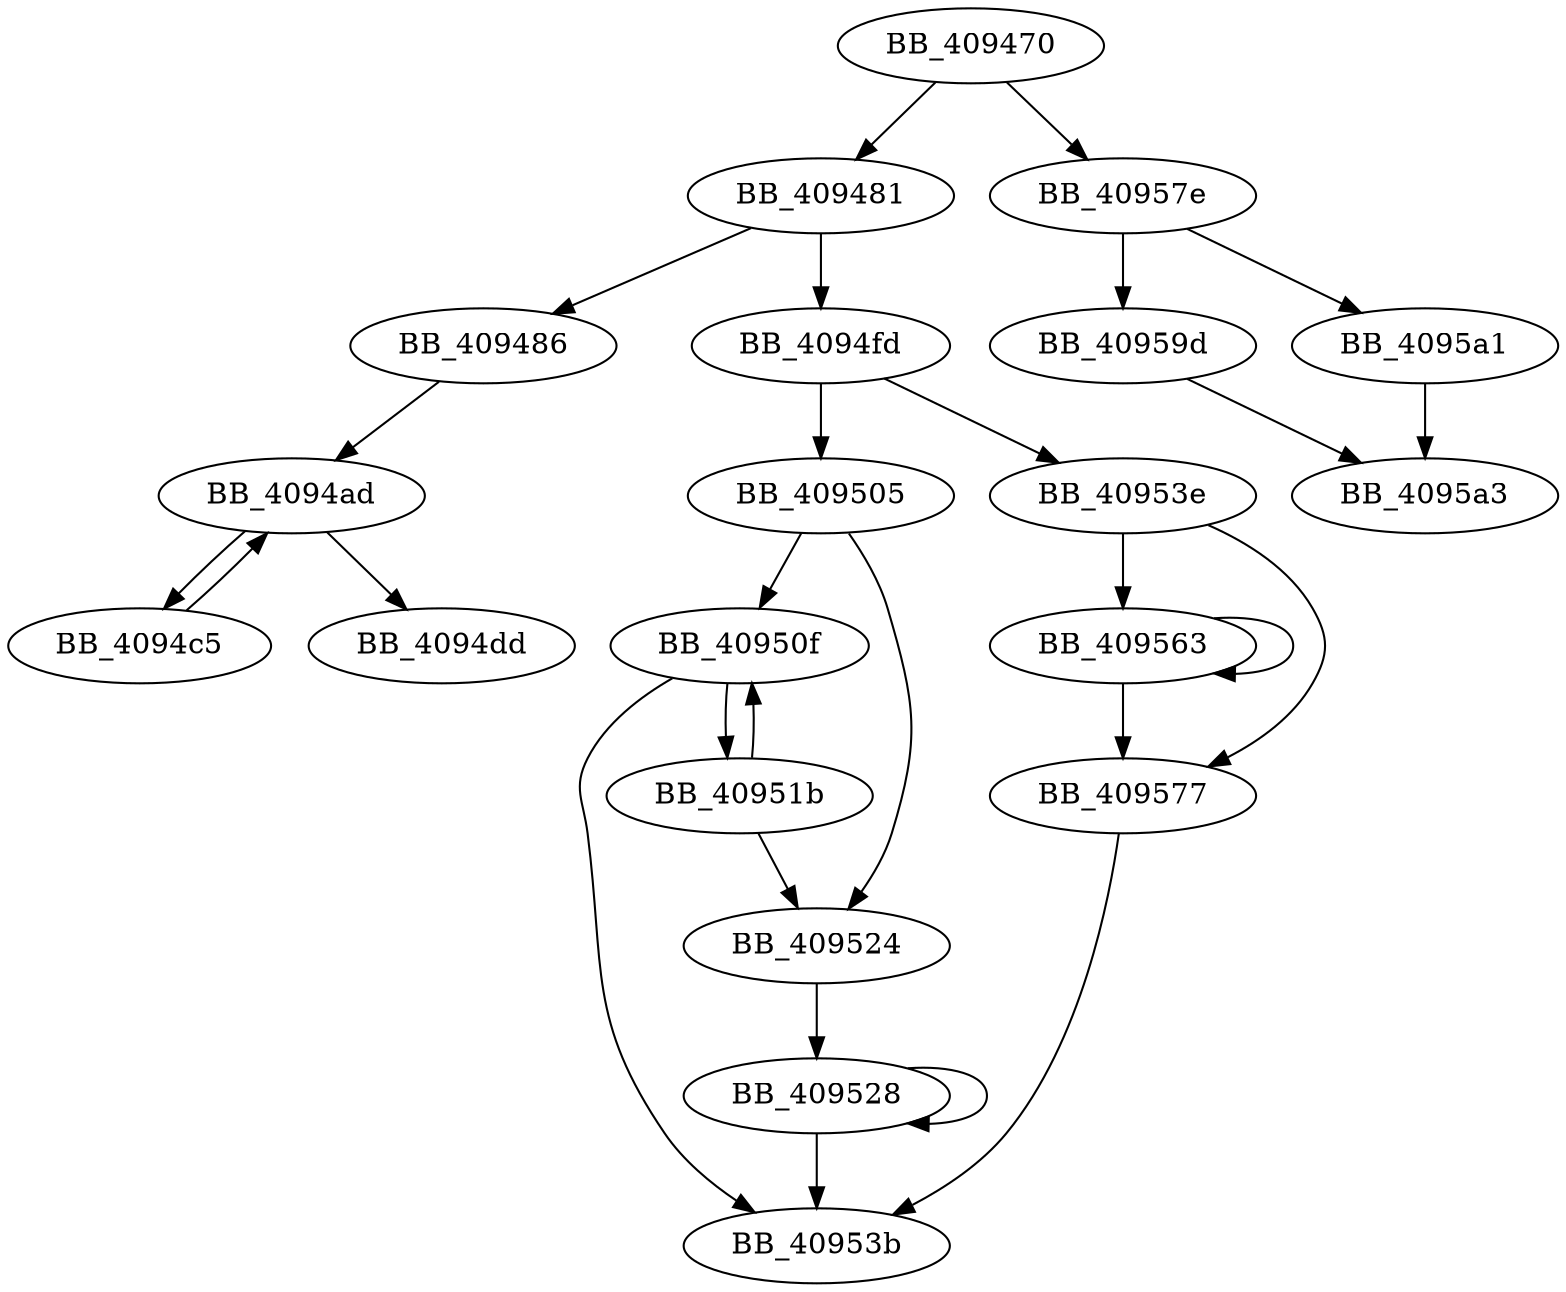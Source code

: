 DiGraph _strrchr{
BB_409470->BB_409481
BB_409470->BB_40957e
BB_409481->BB_409486
BB_409481->BB_4094fd
BB_409486->BB_4094ad
BB_4094ad->BB_4094c5
BB_4094ad->BB_4094dd
BB_4094c5->BB_4094ad
BB_4094fd->BB_409505
BB_4094fd->BB_40953e
BB_409505->BB_40950f
BB_409505->BB_409524
BB_40950f->BB_40951b
BB_40950f->BB_40953b
BB_40951b->BB_40950f
BB_40951b->BB_409524
BB_409524->BB_409528
BB_409528->BB_409528
BB_409528->BB_40953b
BB_40953e->BB_409563
BB_40953e->BB_409577
BB_409563->BB_409563
BB_409563->BB_409577
BB_409577->BB_40953b
BB_40957e->BB_40959d
BB_40957e->BB_4095a1
BB_40959d->BB_4095a3
BB_4095a1->BB_4095a3
}
